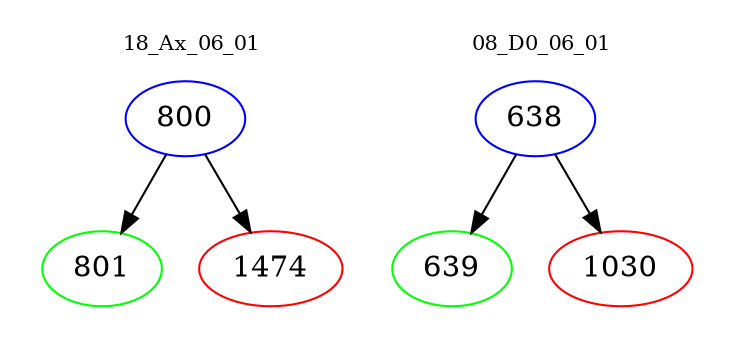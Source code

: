 digraph{
subgraph cluster_0 {
color = white
label = "18_Ax_06_01";
fontsize=10;
T0_800 [label="800", color="blue"]
T0_800 -> T0_801 [color="black"]
T0_801 [label="801", color="green"]
T0_800 -> T0_1474 [color="black"]
T0_1474 [label="1474", color="red"]
}
subgraph cluster_1 {
color = white
label = "08_D0_06_01";
fontsize=10;
T1_638 [label="638", color="blue"]
T1_638 -> T1_639 [color="black"]
T1_639 [label="639", color="green"]
T1_638 -> T1_1030 [color="black"]
T1_1030 [label="1030", color="red"]
}
}
